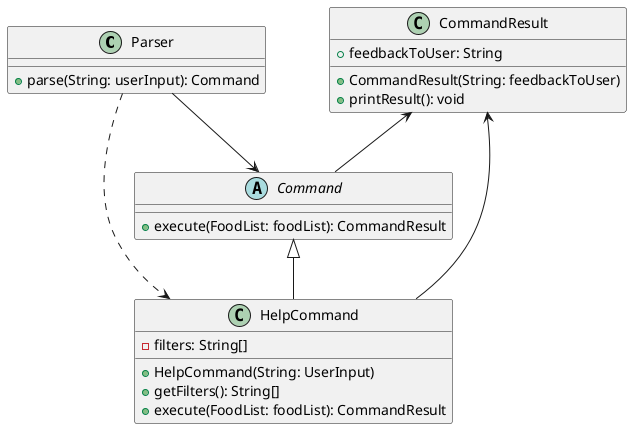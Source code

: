 @startuml
'https://plantuml.com/class-diagram

Parser ..> HelpCommand
Parser --> Command
class Parser {
    +parse(String: userInput): Command
}

CommandResult <-- Command
abstract class Command {
    +execute(FoodList: foodList): CommandResult
}

CommandResult <-- HelpCommand
class CommandResult {
    +feedbackToUser: String
    +CommandResult(String: feedbackToUser)
    +printResult(): void
}

Command <|-- HelpCommand
class HelpCommand {
    -filters: String[]
    +HelpCommand(String: UserInput)
    +getFilters(): String[]
    +execute(FoodList: foodList): CommandResult

}

@enduml